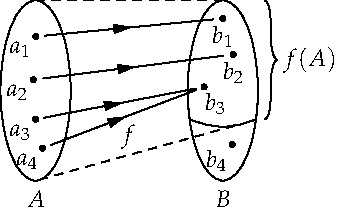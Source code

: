 settings.tex="pdflatex";

texpreamble("\usepackage{amsmath}
\usepackage{amsthm,amssymb}
\usepackage{mathpazo}
\usepackage[svgnames]{xcolor}
");
import graph;

size(170,105,IgnoreAspect);

path ellipse(real x, real y){return xscale(x)*yscale(y)*unitcircle;}

path partpath(pair a, pair b){return 0.95*a+0.05*b--0.05a+0.95b;}

pair a1=(0,1.5);
pair a2=(-0.1,0.3);
pair a3=(0,-0.8);
pair a4=(0.3,-1.6);
pair r=(8,0);
pair b1=(0,2)+r;
pair b2=(0.45,1)+r;
pair b3=(-0.8,0.1)+r;
pair b4=(0.4,-1.5)+r;

draw(ellipse(1.5,2.5));

path p=shift(r)*ellipse(1.5,2.5);
draw(p);

path q=shift(r+(0,4))*scale(5)*unitcircle;
//draw(q);

path P=buildcycle(q,p);
draw(P);


//label("$f$",r/2+(0,-1));

real sh=0.08;

draw(partpath(a1,b1),Arrow(Relative(0.5)));
draw(partpath(a2,b2),Arrow(Relative(0.5)));
draw(partpath(a3,b3),Arrow(Relative(0.5)));
draw("$f$",partpath(a4,b3),Arrow(Relative(0.5)));

dot("$a_1$",a1,SW);
dot("$b_1$",b1,S);
dot("$a_2$",a2,SW);
dot("$b_2$",b2,S);
dot("$a_3$",a3,SW);
dot("$b_3$",b3,dir(-55));
dot("$b_4$",b4,SW);
dot("$a_4$",a4,SW);

label("$A$",(0,-3));
label("$B$",r+(0,-3));

draw("$f(A)$",shift(r)*brace((1.8,-0.8),(1.8,2.5),-0.5));

draw((0,2.5)--r+(0,2.5),dashed);
draw((0.15,-2.48)--r+(0.5,-0.98),dashed);